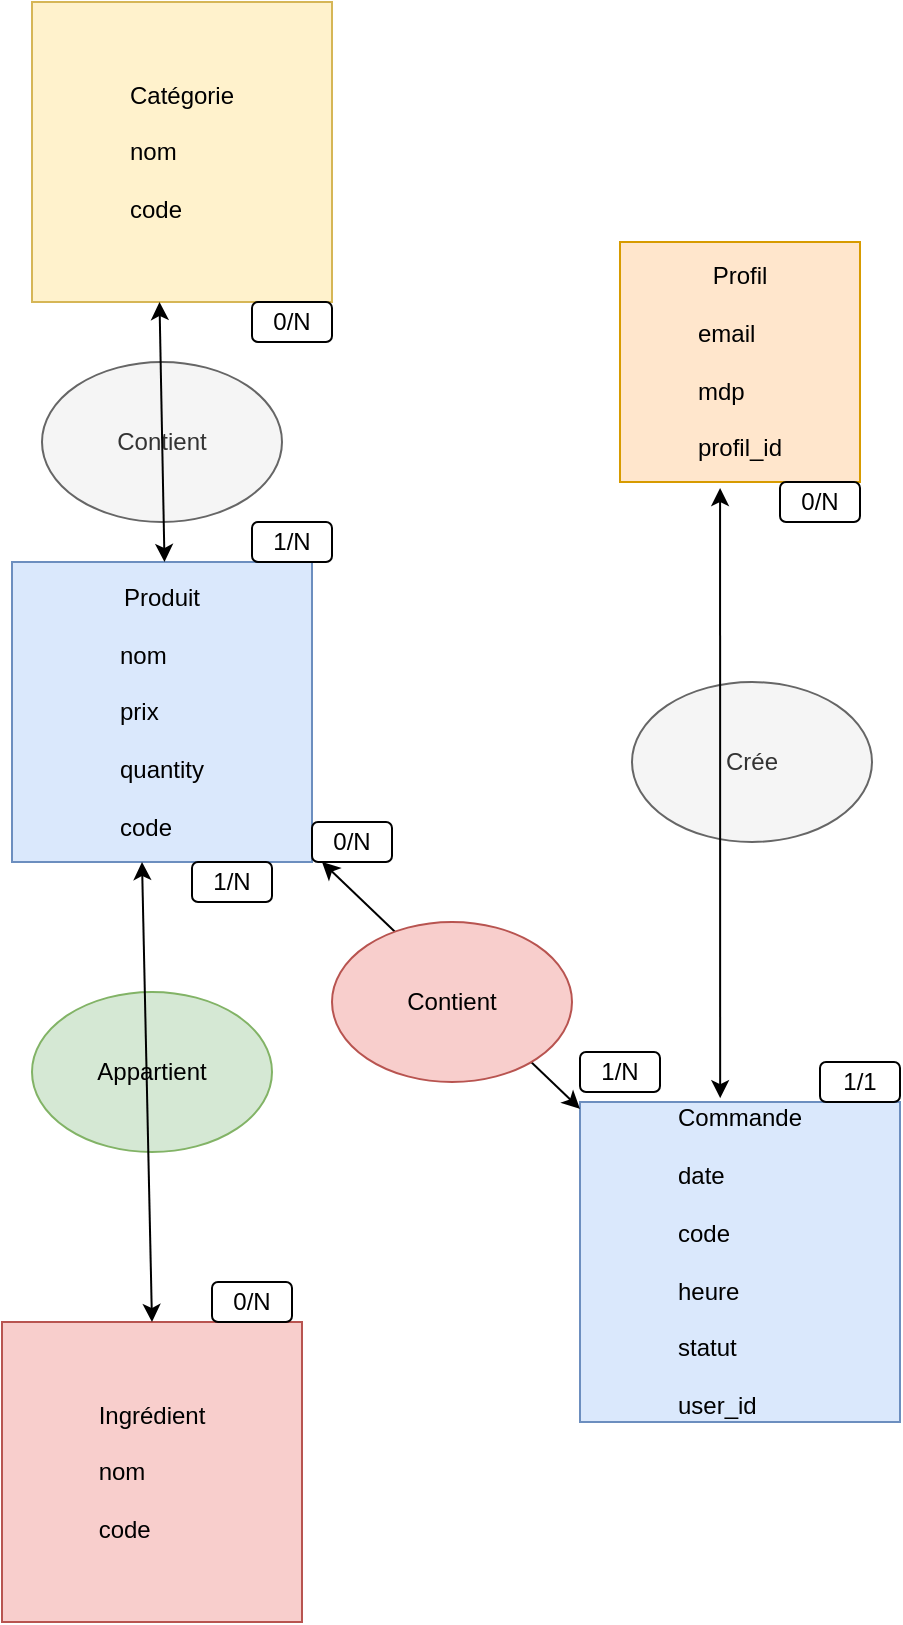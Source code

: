 <mxfile version="23.1.4" type="github">
  <diagram name="Page-1" id="_ToASv90ehKwSt9BAycF">
    <mxGraphModel dx="1434" dy="763" grid="1" gridSize="10" guides="1" tooltips="1" connect="1" arrows="1" fold="1" page="1" pageScale="1" pageWidth="827" pageHeight="1169" math="0" shadow="0">
      <root>
        <mxCell id="0" />
        <mxCell id="1" parent="0" />
        <mxCell id="9sXK3nZFc6DsjOhw4tz2-1" value="Profil&lt;br&gt;&lt;br&gt;&lt;div style=&quot;text-align: justify;&quot;&gt;&lt;span style=&quot;background-color: initial;&quot;&gt;email&lt;/span&gt;&lt;/div&gt;&lt;div style=&quot;text-align: justify;&quot;&gt;&lt;br&gt;&lt;/div&gt;&lt;div style=&quot;text-align: justify;&quot;&gt;&lt;span style=&quot;background-color: initial;&quot;&gt;mdp&lt;/span&gt;&lt;/div&gt;&lt;div style=&quot;text-align: justify;&quot;&gt;&lt;br&gt;&lt;/div&gt;&lt;div style=&quot;text-align: justify;&quot;&gt;&lt;span style=&quot;background-color: initial;&quot;&gt;profil_id&lt;/span&gt;&lt;/div&gt;" style="whiteSpace=wrap;html=1;aspect=fixed;fillColor=#ffe6cc;strokeColor=#d79b00;" vertex="1" parent="1">
          <mxGeometry x="354" y="130" width="120" height="120" as="geometry" />
        </mxCell>
        <mxCell id="9sXK3nZFc6DsjOhw4tz2-5" value="Commande&lt;br&gt;&lt;br&gt;&lt;div style=&quot;text-align: justify;&quot;&gt;date&lt;/div&gt;&lt;div style=&quot;text-align: justify;&quot;&gt;&lt;br&gt;&lt;/div&gt;&lt;div style=&quot;text-align: justify;&quot;&gt;code&lt;/div&gt;&lt;div style=&quot;text-align: justify;&quot;&gt;&lt;br&gt;&lt;/div&gt;&lt;div style=&quot;text-align: justify;&quot;&gt;heure&lt;/div&gt;&lt;div style=&quot;text-align: justify;&quot;&gt;&lt;br&gt;&lt;/div&gt;&lt;div style=&quot;text-align: justify;&quot;&gt;statut&lt;/div&gt;&lt;div style=&quot;text-align: justify;&quot;&gt;&lt;br&gt;&lt;/div&gt;&lt;div style=&quot;text-align: justify;&quot;&gt;user_id&lt;/div&gt;" style="whiteSpace=wrap;html=1;aspect=fixed;fillColor=#dae8fc;strokeColor=#6c8ebf;" vertex="1" parent="1">
          <mxGeometry x="334" y="560" width="160" height="160" as="geometry" />
        </mxCell>
        <mxCell id="9sXK3nZFc6DsjOhw4tz2-7" value="Produit&lt;br&gt;&lt;div style=&quot;text-align: justify;&quot;&gt;&lt;br&gt;&lt;/div&gt;&lt;div style=&quot;text-align: justify;&quot;&gt;nom&lt;/div&gt;&lt;div style=&quot;text-align: justify;&quot;&gt;&lt;br&gt;&lt;/div&gt;&lt;div style=&quot;text-align: justify;&quot;&gt;prix&lt;/div&gt;&lt;div style=&quot;text-align: justify;&quot;&gt;&lt;br&gt;&lt;/div&gt;&lt;div style=&quot;text-align: justify;&quot;&gt;quantity&lt;/div&gt;&lt;div style=&quot;text-align: justify;&quot;&gt;&lt;br&gt;&lt;/div&gt;&lt;div style=&quot;text-align: justify;&quot;&gt;code&lt;/div&gt;" style="whiteSpace=wrap;html=1;aspect=fixed;fillColor=#dae8fc;strokeColor=#6c8ebf;" vertex="1" parent="1">
          <mxGeometry x="50" y="290" width="150" height="150" as="geometry" />
        </mxCell>
        <mxCell id="9sXK3nZFc6DsjOhw4tz2-8" value="Ingrédient&lt;br&gt;&lt;div style=&quot;text-align: justify;&quot;&gt;&lt;br&gt;&lt;/div&gt;&lt;div style=&quot;text-align: justify;&quot;&gt;nom&lt;/div&gt;&lt;div style=&quot;text-align: justify;&quot;&gt;&lt;br&gt;&lt;/div&gt;&lt;div style=&quot;text-align: justify;&quot;&gt;code&lt;/div&gt;" style="whiteSpace=wrap;html=1;aspect=fixed;fillColor=#f8cecc;strokeColor=#b85450;" vertex="1" parent="1">
          <mxGeometry x="45" y="670" width="150" height="150" as="geometry" />
        </mxCell>
        <mxCell id="9sXK3nZFc6DsjOhw4tz2-10" value="Catégorie&lt;br&gt;&lt;div style=&quot;text-align: justify;&quot;&gt;&lt;br&gt;&lt;/div&gt;&lt;div style=&quot;text-align: justify;&quot;&gt;nom&lt;/div&gt;&lt;div style=&quot;text-align: justify;&quot;&gt;&lt;br&gt;&lt;/div&gt;&lt;div style=&quot;text-align: justify;&quot;&gt;code&lt;/div&gt;" style="whiteSpace=wrap;html=1;aspect=fixed;fillColor=#fff2cc;strokeColor=#d6b656;" vertex="1" parent="1">
          <mxGeometry x="60" y="10" width="150" height="150" as="geometry" />
        </mxCell>
        <mxCell id="9sXK3nZFc6DsjOhw4tz2-12" value="Crée" style="ellipse;whiteSpace=wrap;html=1;fillColor=#f5f5f5;fontColor=#333333;strokeColor=#666666;" vertex="1" parent="1">
          <mxGeometry x="360" y="350" width="120" height="80" as="geometry" />
        </mxCell>
        <mxCell id="9sXK3nZFc6DsjOhw4tz2-13" value="Appartient" style="ellipse;whiteSpace=wrap;html=1;fillColor=#d5e8d4;strokeColor=#82b366;" vertex="1" parent="1">
          <mxGeometry x="60" y="505" width="120" height="80" as="geometry" />
        </mxCell>
        <mxCell id="9sXK3nZFc6DsjOhw4tz2-14" value="Contient" style="ellipse;whiteSpace=wrap;html=1;fillColor=#f5f5f5;fontColor=#333333;strokeColor=#666666;" vertex="1" parent="1">
          <mxGeometry x="65" y="190" width="120" height="80" as="geometry" />
        </mxCell>
        <mxCell id="9sXK3nZFc6DsjOhw4tz2-19" value="" style="endArrow=classic;startArrow=classic;html=1;rounded=0;" edge="1" parent="1" target="9sXK3nZFc6DsjOhw4tz2-5">
          <mxGeometry width="50" height="50" relative="1" as="geometry">
            <mxPoint x="205" y="440" as="sourcePoint" />
            <mxPoint x="255" y="390" as="targetPoint" />
          </mxGeometry>
        </mxCell>
        <mxCell id="9sXK3nZFc6DsjOhw4tz2-20" value="Contient" style="ellipse;whiteSpace=wrap;html=1;fillColor=#f8cecc;strokeColor=#b85450;" vertex="1" parent="1">
          <mxGeometry x="210" y="470" width="120" height="80" as="geometry" />
        </mxCell>
        <mxCell id="9sXK3nZFc6DsjOhw4tz2-23" value="" style="endArrow=classic;startArrow=classic;html=1;rounded=0;entryX=0.417;entryY=1.025;entryDx=0;entryDy=0;entryPerimeter=0;exitX=0.438;exitY=-0.012;exitDx=0;exitDy=0;exitPerimeter=0;" edge="1" parent="1" source="9sXK3nZFc6DsjOhw4tz2-5" target="9sXK3nZFc6DsjOhw4tz2-1">
          <mxGeometry width="50" height="50" relative="1" as="geometry">
            <mxPoint x="390" y="370" as="sourcePoint" />
            <mxPoint x="440" y="320" as="targetPoint" />
          </mxGeometry>
        </mxCell>
        <mxCell id="9sXK3nZFc6DsjOhw4tz2-26" value="" style="endArrow=classic;startArrow=classic;html=1;rounded=0;exitX=0.5;exitY=0;exitDx=0;exitDy=0;" edge="1" parent="1" source="9sXK3nZFc6DsjOhw4tz2-8">
          <mxGeometry width="50" height="50" relative="1" as="geometry">
            <mxPoint x="125" y="660" as="sourcePoint" />
            <mxPoint x="115" y="440" as="targetPoint" />
          </mxGeometry>
        </mxCell>
        <mxCell id="9sXK3nZFc6DsjOhw4tz2-27" value="" style="endArrow=classic;startArrow=classic;html=1;rounded=0;entryX=0.25;entryY=1;entryDx=0;entryDy=0;" edge="1" parent="1">
          <mxGeometry width="50" height="50" relative="1" as="geometry">
            <mxPoint x="126.25" y="290" as="sourcePoint" />
            <mxPoint x="123.75" y="160" as="targetPoint" />
          </mxGeometry>
        </mxCell>
        <mxCell id="9sXK3nZFc6DsjOhw4tz2-29" value="0/N" style="rounded=1;whiteSpace=wrap;html=1;" vertex="1" parent="1">
          <mxGeometry x="170" y="160" width="40" height="20" as="geometry" />
        </mxCell>
        <mxCell id="9sXK3nZFc6DsjOhw4tz2-30" value="1/N" style="rounded=1;whiteSpace=wrap;html=1;" vertex="1" parent="1">
          <mxGeometry x="170" y="270" width="40" height="20" as="geometry" />
        </mxCell>
        <mxCell id="9sXK3nZFc6DsjOhw4tz2-31" value="1/N" style="rounded=1;whiteSpace=wrap;html=1;" vertex="1" parent="1">
          <mxGeometry x="140" y="440" width="40" height="20" as="geometry" />
        </mxCell>
        <mxCell id="9sXK3nZFc6DsjOhw4tz2-32" value="0/N" style="rounded=1;whiteSpace=wrap;html=1;" vertex="1" parent="1">
          <mxGeometry x="150" y="650" width="40" height="20" as="geometry" />
        </mxCell>
        <mxCell id="9sXK3nZFc6DsjOhw4tz2-33" value="0/N" style="rounded=1;whiteSpace=wrap;html=1;" vertex="1" parent="1">
          <mxGeometry x="434" y="250" width="40" height="20" as="geometry" />
        </mxCell>
        <mxCell id="9sXK3nZFc6DsjOhw4tz2-34" value="1/1" style="rounded=1;whiteSpace=wrap;html=1;" vertex="1" parent="1">
          <mxGeometry x="454" y="540" width="40" height="20" as="geometry" />
        </mxCell>
        <mxCell id="9sXK3nZFc6DsjOhw4tz2-35" value="0/N" style="rounded=1;whiteSpace=wrap;html=1;" vertex="1" parent="1">
          <mxGeometry x="200" y="420" width="40" height="20" as="geometry" />
        </mxCell>
        <mxCell id="9sXK3nZFc6DsjOhw4tz2-36" value="1/N" style="rounded=1;whiteSpace=wrap;html=1;" vertex="1" parent="1">
          <mxGeometry x="334" y="535" width="40" height="20" as="geometry" />
        </mxCell>
      </root>
    </mxGraphModel>
  </diagram>
</mxfile>
